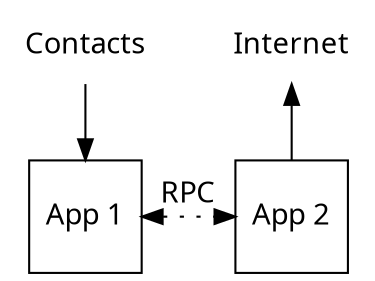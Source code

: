 digraph Collusion {
  Contacts [shape=none fontname="LMSans10-Regular"];
  Internet [shape=none fontname="LMSans10-Regular"];

  A [label="App 1" shape=square fontname="LMSans10-Regular"];
  B [label="App 2" shape=square fontname="LMSans10-Regular"];

  Contacts -> A;
  Internet -> B [dir=back];

  A -> B [dir=both label=RPC style=dotted fontname="LMSans10-Regular"];

  {rank=same Contacts Internet}
  {rank=source Contacts Internet}
  {rank=same A B}
}
